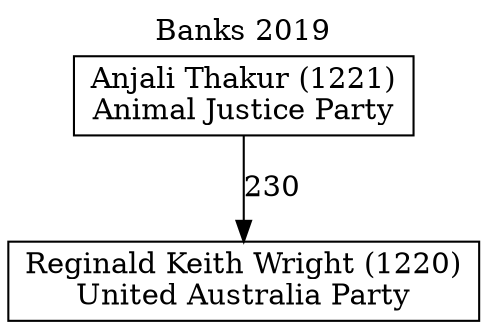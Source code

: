 // House preference flow
digraph "Reginald Keith Wright (1220)_Banks_2019" {
	graph [label="Banks 2019" labelloc=t mclimit=10]
	node [shape=box]
	"Reginald Keith Wright (1220)" [label="Reginald Keith Wright (1220)
United Australia Party"]
	"Anjali Thakur (1221)" [label="Anjali Thakur (1221)
Animal Justice Party"]
	"Anjali Thakur (1221)" -> "Reginald Keith Wright (1220)" [label=230]
}
